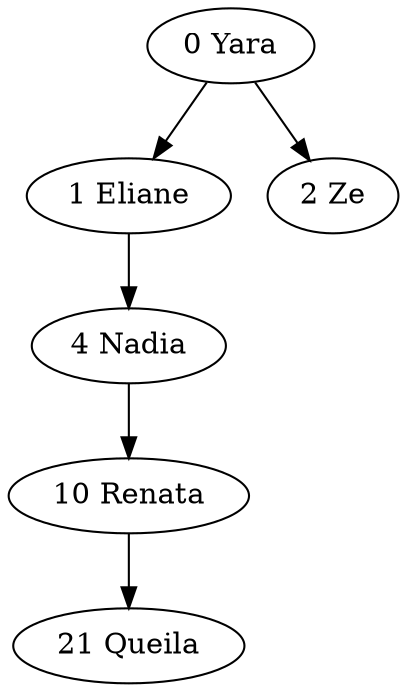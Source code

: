 digraph {
"0 Yara" ->"1 Eliane"
"0 Yara" ->"2 Ze"
"1 Eliane" ->"4 Nadia"
"4 Nadia" ->"10 Renata"
"10 Renata" ->"21 Queila"
}

